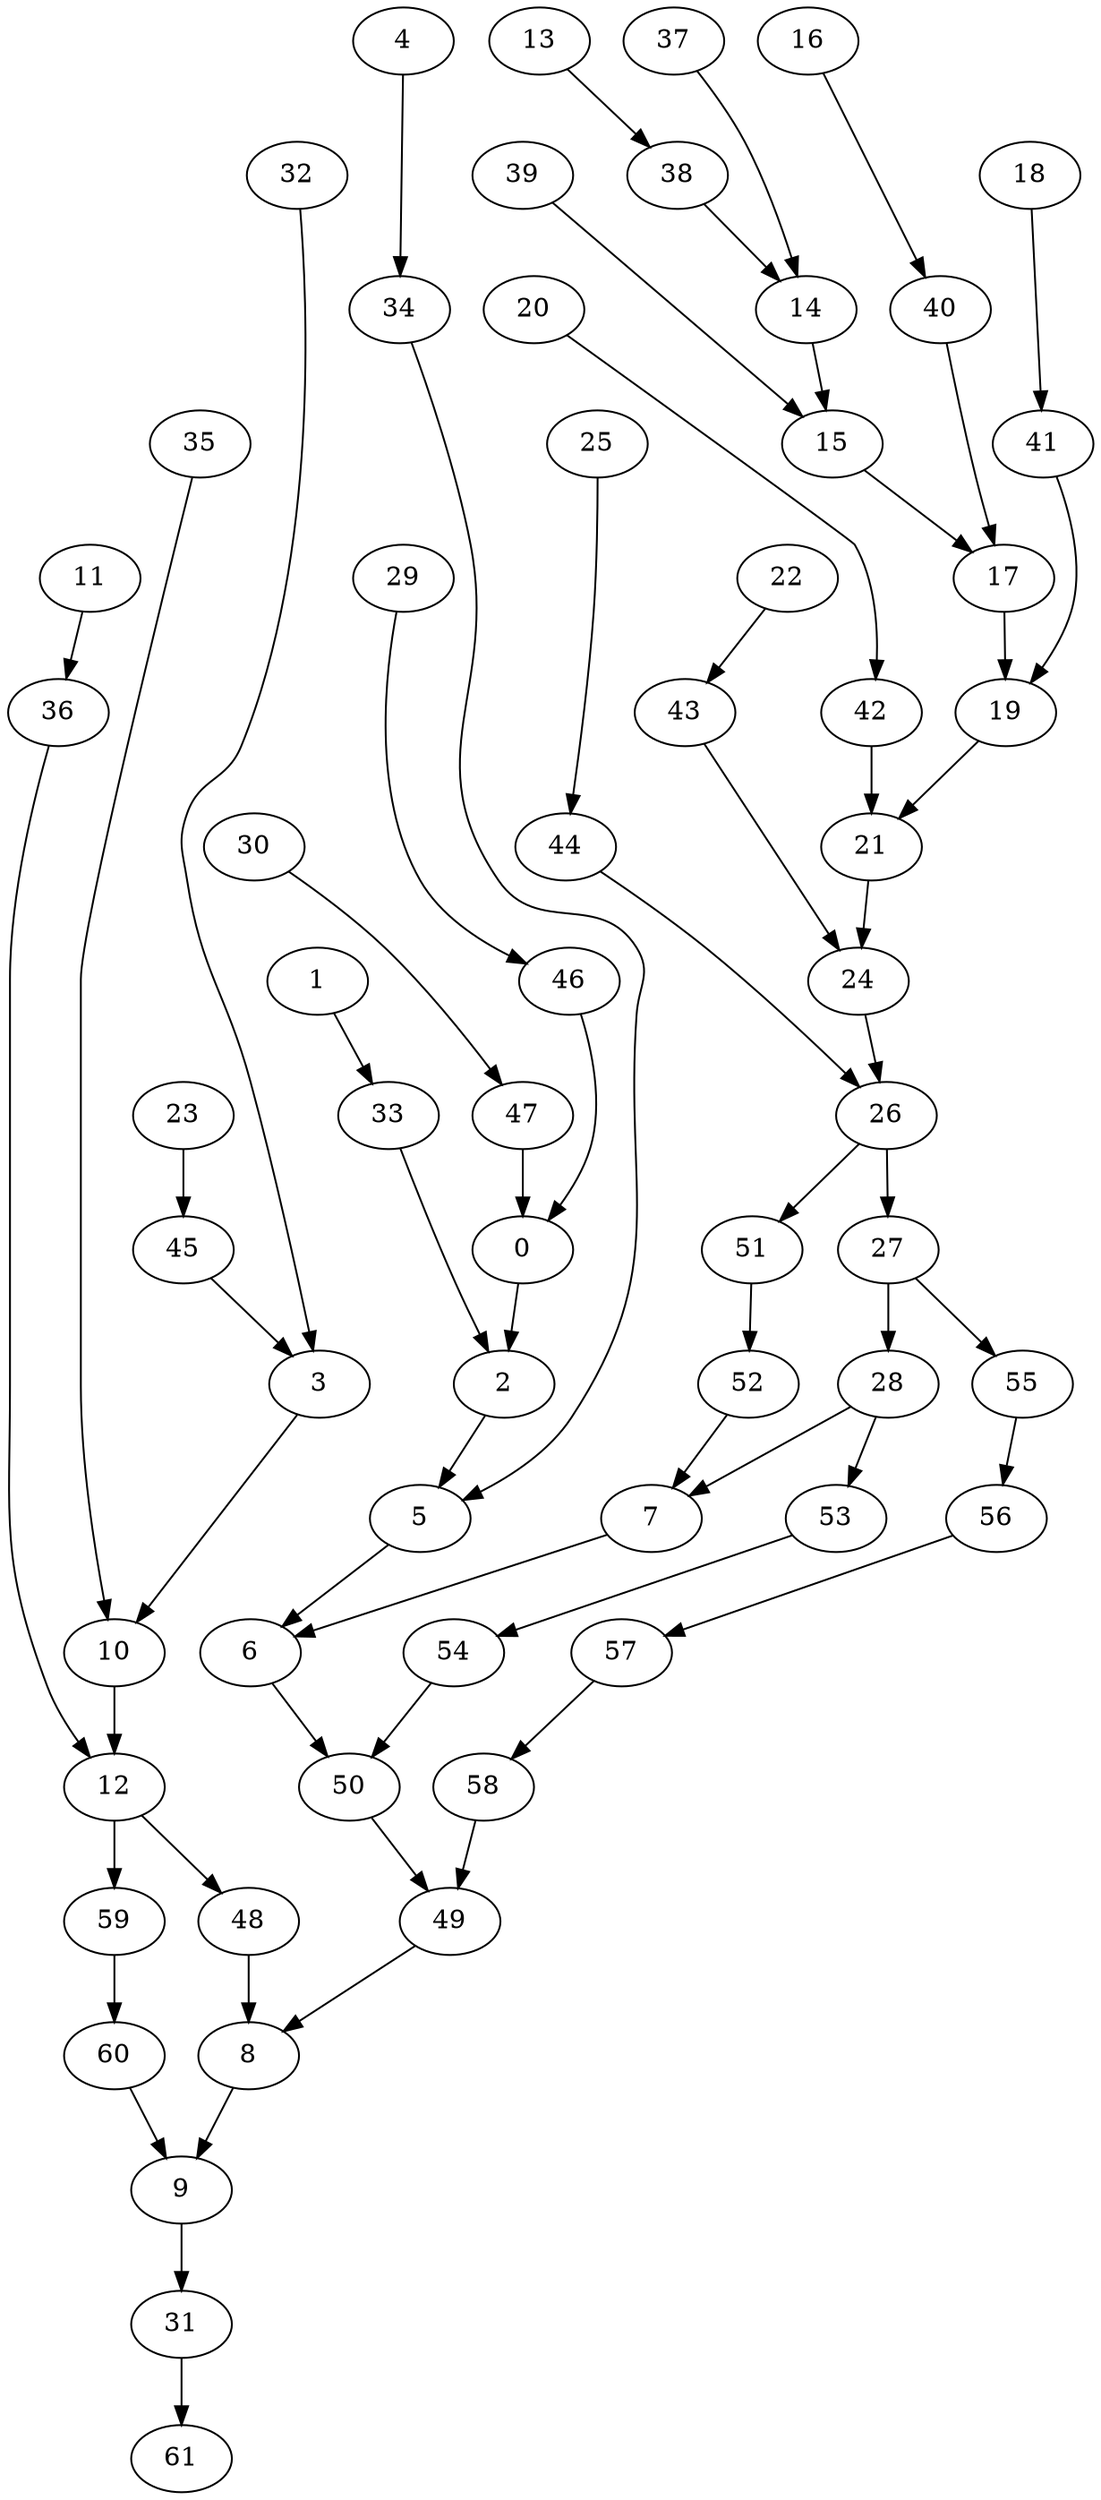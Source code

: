 digraph g {
0;
1;
2;
3;
4;
5;
6;
7;
8;
9;
10;
11;
12;
13;
14;
15;
16;
17;
18;
19;
20;
21;
22;
23;
24;
25;
26;
27;
28;
29;
30;
31;
32;
33;
34;
35;
36;
37;
38;
39;
40;
41;
42;
43;
44;
45;
46;
47;
48;
49;
50;
51;
52;
53;
54;
55;
56;
57;
58;
59;
60;
61;
0 -> 2 [weight=0];
1 -> 33 [weight=0];
2 -> 5 [weight=0];
3 -> 10 [weight=0];
4 -> 34 [weight=0];
5 -> 6 [weight=0];
6 -> 50 [weight=0];
7 -> 6 [weight=0];
8 -> 9 [weight=0];
9 -> 31 [weight=0];
10 -> 12 [weight=1];
11 -> 36 [weight=0];
12 -> 48 [weight=0];
12 -> 59 [weight=2];
13 -> 38 [weight=0];
14 -> 15 [weight=0];
15 -> 17 [weight=0];
16 -> 40 [weight=0];
17 -> 19 [weight=0];
18 -> 41 [weight=0];
19 -> 21 [weight=0];
20 -> 42 [weight=0];
21 -> 24 [weight=0];
22 -> 43 [weight=0];
23 -> 45 [weight=0];
24 -> 26 [weight=0];
25 -> 44 [weight=0];
26 -> 27 [weight=0];
26 -> 51 [weight=0];
27 -> 28 [weight=2];
27 -> 55 [weight=0];
28 -> 7 [weight=0];
28 -> 53 [weight=0];
29 -> 46 [weight=0];
30 -> 47 [weight=0];
31 -> 61 [weight=0];
32 -> 3 [weight=0];
33 -> 2 [weight=0];
34 -> 5 [weight=0];
35 -> 10 [weight=0];
36 -> 12 [weight=0];
37 -> 14 [weight=0];
38 -> 14 [weight=0];
39 -> 15 [weight=0];
40 -> 17 [weight=0];
41 -> 19 [weight=0];
42 -> 21 [weight=1];
43 -> 24 [weight=0];
44 -> 26 [weight=0];
45 -> 3 [weight=0];
46 -> 0 [weight=0];
47 -> 0 [weight=1];
48 -> 8 [weight=0];
49 -> 8 [weight=0];
50 -> 49 [weight=1];
51 -> 52 [weight=0];
52 -> 7 [weight=0];
53 -> 54 [weight=0];
54 -> 50 [weight=0];
55 -> 56 [weight=0];
56 -> 57 [weight=0];
57 -> 58 [weight=0];
58 -> 49 [weight=1];
59 -> 60 [weight=0];
60 -> 9 [weight=0];
}
